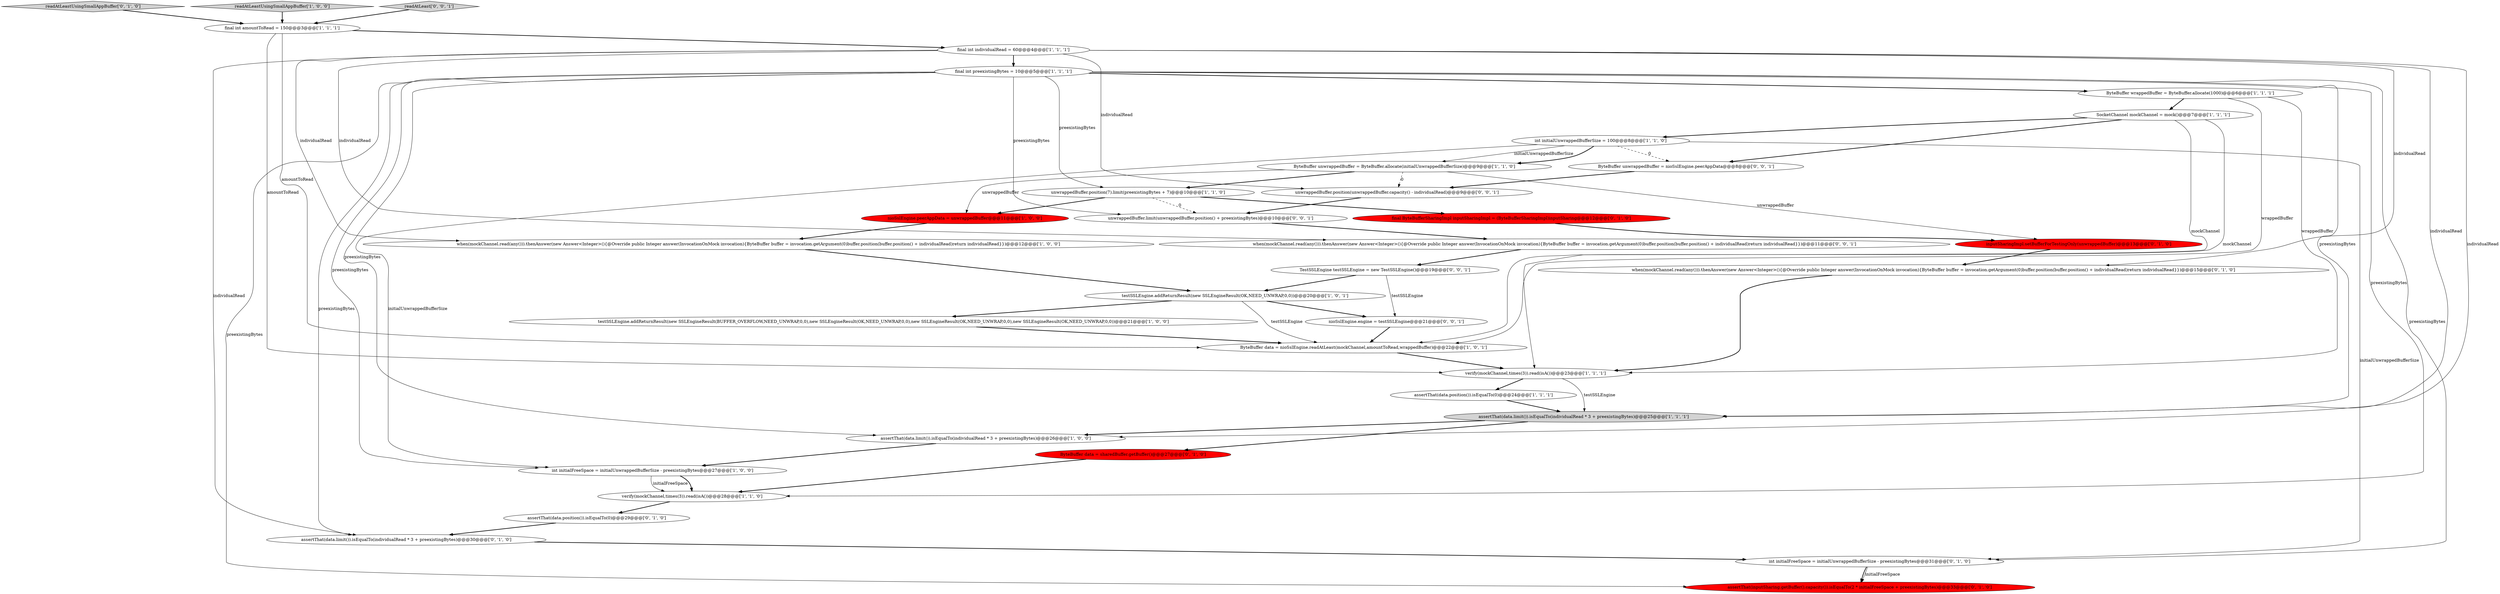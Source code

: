 digraph {
5 [style = filled, label = "final int amountToRead = 150@@@3@@@['1', '1', '1']", fillcolor = white, shape = ellipse image = "AAA0AAABBB1BBB"];
23 [style = filled, label = "readAtLeastUsingSmallAppBuffer['0', '1', '0']", fillcolor = lightgray, shape = diamond image = "AAA0AAABBB2BBB"];
9 [style = filled, label = "readAtLeastUsingSmallAppBuffer['1', '0', '0']", fillcolor = lightgray, shape = diamond image = "AAA0AAABBB1BBB"];
25 [style = filled, label = "ByteBuffer data = sharedBuffer.getBuffer()@@@27@@@['0', '1', '0']", fillcolor = red, shape = ellipse image = "AAA1AAABBB2BBB"];
20 [style = filled, label = "int initialFreeSpace = initialUnwrappedBufferSize - preexistingBytes@@@31@@@['0', '1', '0']", fillcolor = white, shape = ellipse image = "AAA0AAABBB2BBB"];
3 [style = filled, label = "assertThat(data.limit()).isEqualTo(individualRead * 3 + preexistingBytes)@@@25@@@['1', '1', '1']", fillcolor = lightgray, shape = ellipse image = "AAA0AAABBB1BBB"];
1 [style = filled, label = "SocketChannel mockChannel = mock()@@@7@@@['1', '1', '1']", fillcolor = white, shape = ellipse image = "AAA0AAABBB1BBB"];
7 [style = filled, label = "testSSLEngine.addReturnResult(new SSLEngineResult(BUFFER_OVERFLOW,NEED_UNWRAP,0,0),new SSLEngineResult(OK,NEED_UNWRAP,0,0),new SSLEngineResult(OK,NEED_UNWRAP,0,0),new SSLEngineResult(OK,NEED_UNWRAP,0,0))@@@21@@@['1', '0', '0']", fillcolor = white, shape = ellipse image = "AAA0AAABBB1BBB"];
34 [style = filled, label = "unwrappedBuffer.limit(unwrappedBuffer.position() + preexistingBytes)@@@10@@@['0', '0', '1']", fillcolor = white, shape = ellipse image = "AAA0AAABBB3BBB"];
24 [style = filled, label = "assertThat(data.limit()).isEqualTo(individualRead * 3 + preexistingBytes)@@@30@@@['0', '1', '0']", fillcolor = white, shape = ellipse image = "AAA0AAABBB2BBB"];
30 [style = filled, label = "readAtLeast['0', '0', '1']", fillcolor = lightgray, shape = diamond image = "AAA0AAABBB3BBB"];
28 [style = filled, label = "inputSharingImpl.setBufferForTestingOnly(unwrappedBuffer)@@@13@@@['0', '1', '0']", fillcolor = red, shape = ellipse image = "AAA1AAABBB2BBB"];
31 [style = filled, label = "unwrappedBuffer.position(unwrappedBuffer.capacity() - individualRead)@@@9@@@['0', '0', '1']", fillcolor = white, shape = ellipse image = "AAA0AAABBB3BBB"];
15 [style = filled, label = "final int preexistingBytes = 10@@@5@@@['1', '1', '1']", fillcolor = white, shape = ellipse image = "AAA0AAABBB1BBB"];
29 [style = filled, label = "ByteBuffer unwrappedBuffer = nioSslEngine.peerAppData@@@8@@@['0', '0', '1']", fillcolor = white, shape = ellipse image = "AAA0AAABBB3BBB"];
19 [style = filled, label = "when(mockChannel.read(any())).thenAnswer(new Answer<Integer>(){@Override public Integer answer(InvocationOnMock invocation){ByteBuffer buffer = invocation.getArgument(0)buffer.position(buffer.position() + individualRead)return individualRead}})@@@12@@@['1', '0', '0']", fillcolor = white, shape = ellipse image = "AAA0AAABBB1BBB"];
27 [style = filled, label = "assertThat(inputSharing.getBuffer().capacity()).isEqualTo(2 * initialFreeSpace + preexistingBytes)@@@33@@@['0', '1', '0']", fillcolor = red, shape = ellipse image = "AAA1AAABBB2BBB"];
8 [style = filled, label = "ByteBuffer wrappedBuffer = ByteBuffer.allocate(1000)@@@6@@@['1', '1', '1']", fillcolor = white, shape = ellipse image = "AAA0AAABBB1BBB"];
33 [style = filled, label = "nioSslEngine.engine = testSSLEngine@@@21@@@['0', '0', '1']", fillcolor = white, shape = ellipse image = "AAA0AAABBB3BBB"];
10 [style = filled, label = "unwrappedBuffer.position(7).limit(preexistingBytes + 7)@@@10@@@['1', '1', '0']", fillcolor = white, shape = ellipse image = "AAA0AAABBB1BBB"];
26 [style = filled, label = "assertThat(data.position()).isEqualTo(0)@@@29@@@['0', '1', '0']", fillcolor = white, shape = ellipse image = "AAA0AAABBB2BBB"];
11 [style = filled, label = "testSSLEngine.addReturnResult(new SSLEngineResult(OK,NEED_UNWRAP,0,0))@@@20@@@['1', '0', '1']", fillcolor = white, shape = ellipse image = "AAA0AAABBB1BBB"];
0 [style = filled, label = "verify(mockChannel,times(3)).read(isA())@@@23@@@['1', '1', '1']", fillcolor = white, shape = ellipse image = "AAA0AAABBB1BBB"];
32 [style = filled, label = "TestSSLEngine testSSLEngine = new TestSSLEngine()@@@19@@@['0', '0', '1']", fillcolor = white, shape = ellipse image = "AAA0AAABBB3BBB"];
12 [style = filled, label = "verify(mockChannel,times(3)).read(isA())@@@28@@@['1', '1', '0']", fillcolor = white, shape = ellipse image = "AAA0AAABBB1BBB"];
6 [style = filled, label = "ByteBuffer unwrappedBuffer = ByteBuffer.allocate(initialUnwrappedBufferSize)@@@9@@@['1', '1', '0']", fillcolor = white, shape = ellipse image = "AAA0AAABBB1BBB"];
35 [style = filled, label = "when(mockChannel.read(any())).thenAnswer(new Answer<Integer>(){@Override public Integer answer(InvocationOnMock invocation){ByteBuffer buffer = invocation.getArgument(0)buffer.position(buffer.position() + individualRead)return individualRead}})@@@11@@@['0', '0', '1']", fillcolor = white, shape = ellipse image = "AAA0AAABBB3BBB"];
4 [style = filled, label = "assertThat(data.position()).isEqualTo(0)@@@24@@@['1', '1', '1']", fillcolor = white, shape = ellipse image = "AAA0AAABBB1BBB"];
2 [style = filled, label = "nioSslEngine.peerAppData = unwrappedBuffer@@@11@@@['1', '0', '0']", fillcolor = red, shape = ellipse image = "AAA1AAABBB1BBB"];
16 [style = filled, label = "int initialUnwrappedBufferSize = 100@@@8@@@['1', '1', '0']", fillcolor = white, shape = ellipse image = "AAA0AAABBB1BBB"];
13 [style = filled, label = "final int individualRead = 60@@@4@@@['1', '1', '1']", fillcolor = white, shape = ellipse image = "AAA0AAABBB1BBB"];
17 [style = filled, label = "ByteBuffer data = nioSslEngine.readAtLeast(mockChannel,amountToRead,wrappedBuffer)@@@22@@@['1', '0', '1']", fillcolor = white, shape = ellipse image = "AAA0AAABBB1BBB"];
14 [style = filled, label = "int initialFreeSpace = initialUnwrappedBufferSize - preexistingBytes@@@27@@@['1', '0', '0']", fillcolor = white, shape = ellipse image = "AAA0AAABBB1BBB"];
21 [style = filled, label = "final ByteBufferSharingImpl inputSharingImpl = (ByteBufferSharingImpl)inputSharing@@@12@@@['0', '1', '0']", fillcolor = red, shape = ellipse image = "AAA1AAABBB2BBB"];
18 [style = filled, label = "assertThat(data.limit()).isEqualTo(individualRead * 3 + preexistingBytes)@@@26@@@['1', '0', '0']", fillcolor = white, shape = ellipse image = "AAA0AAABBB1BBB"];
22 [style = filled, label = "when(mockChannel.read(any())).thenAnswer(new Answer<Integer>(){@Override public Integer answer(InvocationOnMock invocation){ByteBuffer buffer = invocation.getArgument(0)buffer.position(buffer.position() + individualRead)return individualRead}})@@@15@@@['0', '1', '0']", fillcolor = white, shape = ellipse image = "AAA0AAABBB2BBB"];
32->33 [style = solid, label="testSSLEngine"];
4->3 [style = bold, label=""];
13->19 [style = solid, label="individualRead"];
15->20 [style = solid, label="preexistingBytes"];
15->27 [style = solid, label="preexistingBytes"];
2->19 [style = bold, label=""];
13->24 [style = solid, label="individualRead"];
7->17 [style = bold, label=""];
23->5 [style = bold, label=""];
15->24 [style = solid, label="preexistingBytes"];
20->27 [style = solid, label="initialFreeSpace"];
28->22 [style = bold, label=""];
3->25 [style = bold, label=""];
10->34 [style = dashed, label="0"];
16->6 [style = solid, label="initialUnwrappedBufferSize"];
16->6 [style = bold, label=""];
29->31 [style = bold, label=""];
1->0 [style = solid, label="mockChannel"];
14->12 [style = solid, label="initialFreeSpace"];
13->3 [style = solid, label="individualRead"];
35->32 [style = bold, label=""];
6->31 [style = dashed, label="0"];
19->11 [style = bold, label=""];
13->31 [style = solid, label="individualRead"];
10->21 [style = bold, label=""];
12->26 [style = bold, label=""];
26->24 [style = bold, label=""];
15->18 [style = solid, label="preexistingBytes"];
15->14 [style = solid, label="preexistingBytes"];
21->28 [style = bold, label=""];
31->34 [style = bold, label=""];
13->35 [style = solid, label="individualRead"];
20->27 [style = bold, label=""];
3->18 [style = bold, label=""];
24->20 [style = bold, label=""];
5->0 [style = solid, label="amountToRead"];
15->12 [style = solid, label="preexistingBytes"];
8->1 [style = bold, label=""];
1->17 [style = solid, label="mockChannel"];
15->3 [style = solid, label="preexistingBytes"];
17->0 [style = bold, label=""];
22->0 [style = bold, label=""];
16->20 [style = solid, label="initialUnwrappedBufferSize"];
25->12 [style = bold, label=""];
0->4 [style = bold, label=""];
1->16 [style = bold, label=""];
30->5 [style = bold, label=""];
15->10 [style = solid, label="preexistingBytes"];
8->0 [style = solid, label="wrappedBuffer"];
5->13 [style = bold, label=""];
14->12 [style = bold, label=""];
6->10 [style = bold, label=""];
6->2 [style = solid, label="unwrappedBuffer"];
6->28 [style = solid, label="unwrappedBuffer"];
11->33 [style = bold, label=""];
9->5 [style = bold, label=""];
16->29 [style = dashed, label="0"];
10->2 [style = bold, label=""];
13->15 [style = bold, label=""];
34->35 [style = bold, label=""];
0->3 [style = solid, label="testSSLEngine"];
1->29 [style = bold, label=""];
11->17 [style = solid, label="testSSLEngine"];
5->17 [style = solid, label="amountToRead"];
32->11 [style = bold, label=""];
18->14 [style = bold, label=""];
15->8 [style = bold, label=""];
16->14 [style = solid, label="initialUnwrappedBufferSize"];
11->7 [style = bold, label=""];
15->34 [style = solid, label="preexistingBytes"];
33->17 [style = bold, label=""];
13->18 [style = solid, label="individualRead"];
13->22 [style = solid, label="individualRead"];
8->17 [style = solid, label="wrappedBuffer"];
}
